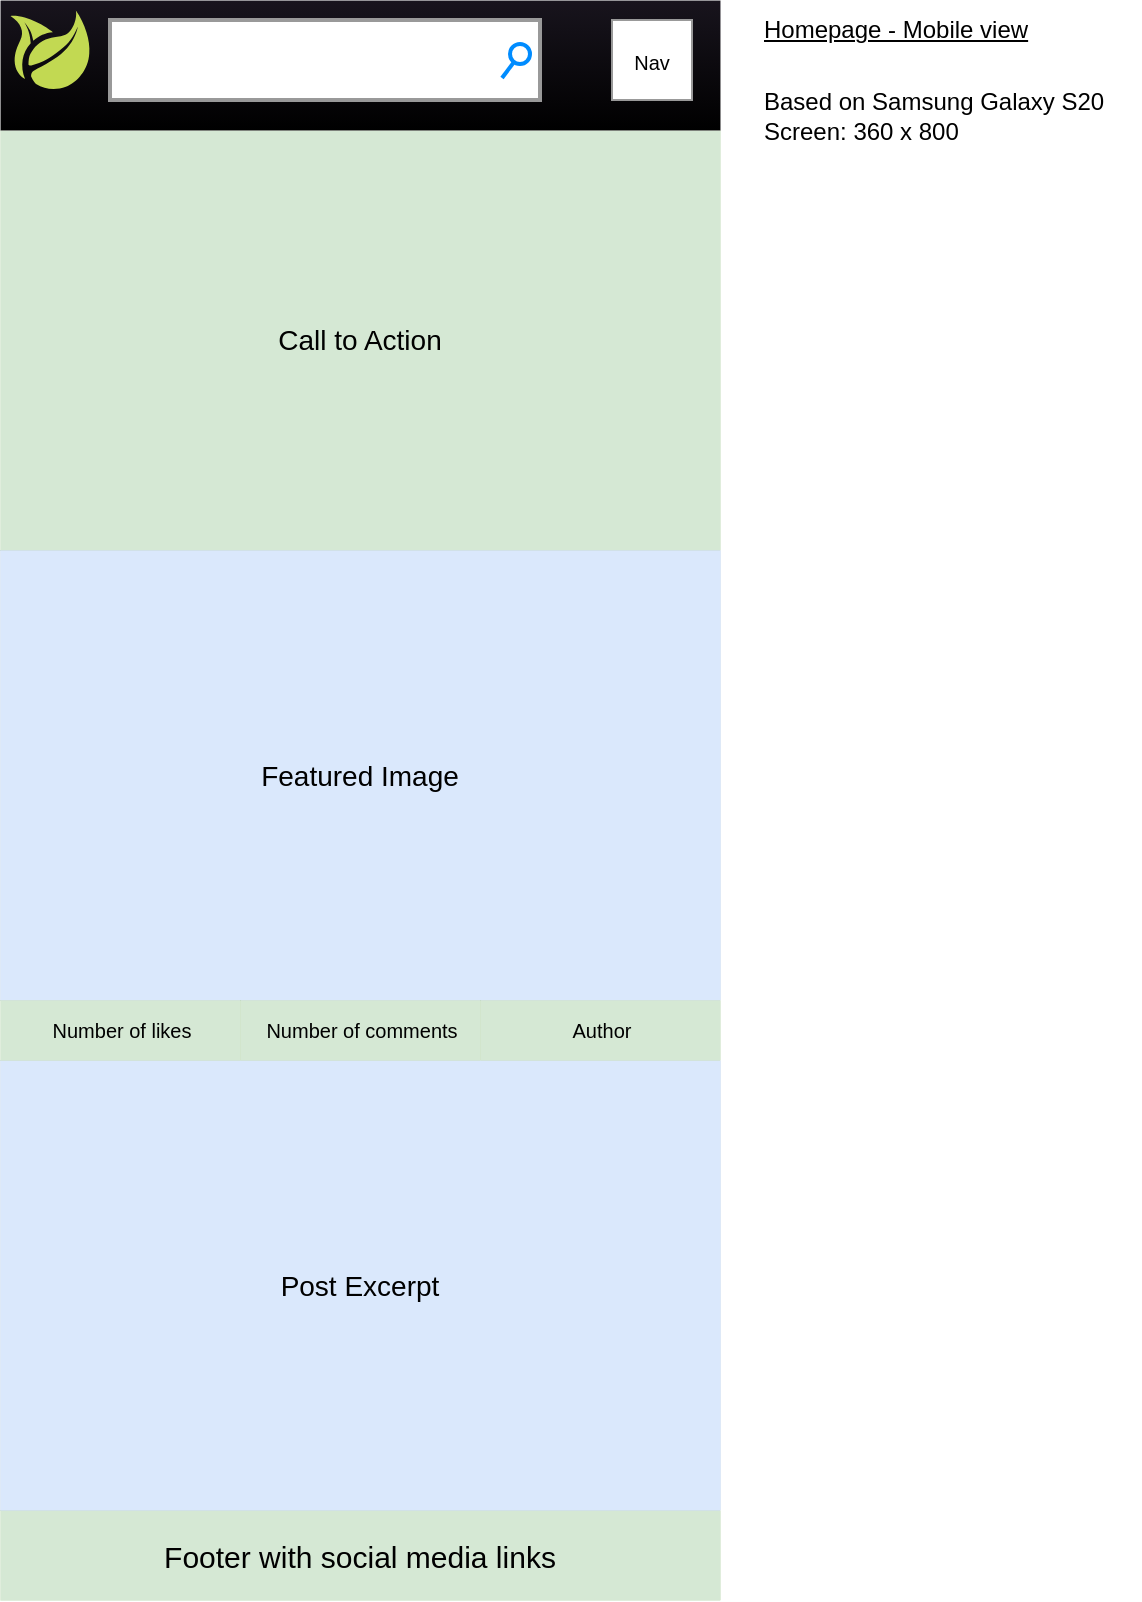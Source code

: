 <mxfile>
    <diagram id="fj6Aveu1ztHzceYZpA2e" name="Page-1">
        <mxGraphModel dx="2411" dy="850" grid="1" gridSize="5" guides="1" tooltips="1" connect="1" arrows="1" fold="1" page="1" pageScale="1" pageWidth="827" pageHeight="1169" math="0" shadow="0">
            <root>
                <mxCell id="0"/>
                <mxCell id="1" parent="0"/>
                <mxCell id="7" value="&lt;font color=&quot;#000000&quot;&gt;Call to Action&lt;/font&gt;" style="rounded=0;whiteSpace=wrap;html=1;fontSize=14;movable=1;resizable=1;rotatable=1;deletable=1;editable=1;connectable=1;strokeColor=#82b366;strokeWidth=0;fillColor=#d5e8d4;" parent="1" vertex="1">
                    <mxGeometry x="-720" y="220" width="360" height="210" as="geometry"/>
                </mxCell>
                <mxCell id="10" value="&lt;font style=&quot;font-size: 15px;&quot;&gt;Footer with social media links&lt;/font&gt;" style="rounded=0;whiteSpace=wrap;html=1;fontSize=15;movable=1;resizable=1;rotatable=1;deletable=1;editable=1;connectable=1;strokeColor=#82b366;strokeWidth=0;labelBackgroundColor=none;fillColor=#d5e8d4;" parent="1" vertex="1">
                    <mxGeometry x="-720" y="910" width="360" height="45" as="geometry"/>
                </mxCell>
                <mxCell id="11" value="" style="rounded=0;whiteSpace=wrap;html=1;fontSize=24;fillColor=#18141D;movable=1;resizable=1;rotatable=1;deletable=1;editable=1;connectable=1;strokeColor=#FFFFFF;strokeWidth=0;gradientColor=default;" parent="1" vertex="1">
                    <mxGeometry x="-720" y="155" width="360" height="65" as="geometry"/>
                </mxCell>
                <mxCell id="12" value="&lt;font style=&quot;font-size: 10px;&quot;&gt;Nav&lt;/font&gt;" style="whiteSpace=wrap;html=1;aspect=fixed;fontSize=20;verticalAlign=top;gradientColor=none;fillColor=default;strokeWidth=1;horizontal=1;labelPosition=center;verticalLabelPosition=middle;align=center;movable=1;resizable=1;rotatable=1;deletable=1;editable=1;connectable=1;fontFamily=Helvetica;strokeColor=#999999;spacing=1;rounded=0;glass=0;shadow=0;" parent="1" vertex="1">
                    <mxGeometry x="-414" y="165" width="40" height="40" as="geometry"/>
                </mxCell>
                <mxCell id="18" value="&lt;font style=&quot;font-size: 14px;&quot;&gt;Post Excerpt&lt;/font&gt;" style="rounded=0;whiteSpace=wrap;html=1;strokeColor=#6c8ebf;fontFamily=Helvetica;fontSize=11;fillColor=#dae8fc;movable=1;resizable=1;rotatable=1;deletable=1;editable=1;connectable=1;strokeWidth=0;labelBackgroundColor=none;" parent="1" vertex="1">
                    <mxGeometry x="-720" y="685" width="360" height="225" as="geometry"/>
                </mxCell>
                <mxCell id="25" value="&lt;font style=&quot;font-size: 14px;&quot;&gt;Featured Image&lt;/font&gt;" style="rounded=0;whiteSpace=wrap;html=1;fillColor=#dae8fc;strokeColor=#6c8ebf;movable=1;resizable=1;rotatable=1;deletable=1;editable=1;connectable=1;strokeWidth=0;labelBackgroundColor=none;" parent="1" vertex="1">
                    <mxGeometry x="-720" y="430" width="360" height="225" as="geometry"/>
                </mxCell>
                <mxCell id="27" value="Author" style="rounded=0;whiteSpace=wrap;html=1;strokeColor=#82b366;strokeWidth=0;fontSize=10;fillColor=#d5e8d4;align=center;spacingLeft=2;verticalAlign=middle;movable=1;resizable=1;rotatable=1;deletable=1;editable=1;connectable=1;labelBackgroundColor=none;" parent="1" vertex="1">
                    <mxGeometry x="-480" y="655" width="120" height="30" as="geometry"/>
                </mxCell>
                <mxCell id="28" value="&lt;span style=&quot;&quot;&gt;Number of likes&lt;/span&gt;" style="rounded=0;whiteSpace=wrap;html=1;strokeColor=#82b366;strokeWidth=0;fontSize=10;fillColor=#d5e8d4;align=center;spacingLeft=2;verticalAlign=middle;movable=1;resizable=1;rotatable=1;deletable=1;editable=1;connectable=1;labelBackgroundColor=none;" parent="1" vertex="1">
                    <mxGeometry x="-720" y="655" width="120" height="30" as="geometry"/>
                </mxCell>
                <mxCell id="29" value="Number of comments" style="rounded=0;whiteSpace=wrap;html=1;strokeColor=#82b366;strokeWidth=0;fontSize=10;fillColor=#d5e8d4;align=center;spacingLeft=2;verticalAlign=middle;movable=1;resizable=1;rotatable=1;deletable=1;editable=1;connectable=1;labelBackgroundColor=none;" parent="1" vertex="1">
                    <mxGeometry x="-600" y="655" width="120" height="30" as="geometry"/>
                </mxCell>
                <mxCell id="32" value="&lt;span style=&quot;text-decoration-line: underline;&quot;&gt;&lt;font style=&quot;font-size: 12px;&quot;&gt;Homepage - Mobile view&lt;/font&gt;&lt;/span&gt;" style="text;html=1;align=left;verticalAlign=middle;resizable=0;points=[];autosize=1;strokeColor=none;fillColor=none;movable=0;rotatable=0;deletable=0;editable=0;connectable=0;strokeWidth=0;" parent="1" vertex="1">
                    <mxGeometry x="-340" y="155" width="155" height="30" as="geometry"/>
                </mxCell>
                <mxCell id="33" value="&lt;span style=&quot;&quot;&gt;Based on Samsung Galaxy S20&lt;br&gt;Screen: 360 x 800&lt;/span&gt;" style="text;html=1;align=left;verticalAlign=middle;resizable=0;points=[];autosize=1;strokeColor=none;fillColor=none;fontSize=12;movable=0;rotatable=0;deletable=0;editable=0;connectable=0;strokeWidth=0;" parent="1" vertex="1">
                    <mxGeometry x="-340" y="190" width="190" height="45" as="geometry"/>
                </mxCell>
                <mxCell id="34" value="" style="dashed=0;outlineConnect=0;html=1;align=center;labelPosition=center;verticalLabelPosition=bottom;verticalAlign=top;shape=mxgraph.weblogos.freshbump;fillColor=#C2D952;strokeColor=none;strokeWidth=0;movable=1;resizable=1;rotatable=1;deletable=1;editable=1;connectable=1;" parent="1" vertex="1">
                    <mxGeometry x="-715" y="160" width="40" height="40" as="geometry"/>
                </mxCell>
                <mxCell id="36" value="&lt;font color=&quot;#ffffff&quot;&gt;Search&lt;/font&gt;" style="strokeWidth=2;shadow=0;dashed=0;align=center;html=1;shape=mxgraph.mockup.forms.searchBox;strokeColor=#999999;mainText=;strokeColor2=#008cff;fontColor=#666666;fontSize=17;align=left;spacingLeft=3;movable=1;resizable=1;rotatable=1;deletable=1;editable=1;connectable=1;" parent="1" vertex="1">
                    <mxGeometry x="-665" y="165" width="215" height="40" as="geometry"/>
                </mxCell>
            </root>
        </mxGraphModel>
    </diagram>
</mxfile>